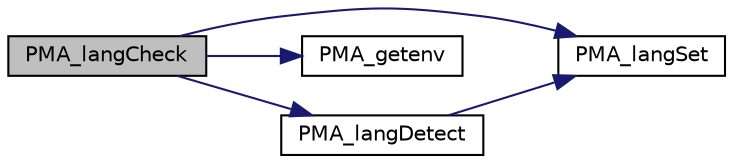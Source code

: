 digraph G
{
  edge [fontname="Helvetica",fontsize="10",labelfontname="Helvetica",labelfontsize="10"];
  node [fontname="Helvetica",fontsize="10",shape=record];
  rankdir="LR";
  Node1 [label="PMA_langCheck",height=0.2,width=0.4,color="black", fillcolor="grey75", style="filled" fontcolor="black"];
  Node1 -> Node2 [color="midnightblue",fontsize="10",style="solid",fontname="Helvetica"];
  Node2 [label="PMA_langSet",height=0.2,width=0.4,color="black", fillcolor="white", style="filled",URL="$select__lang_8lib_8php.html#a109ba02a19df6297df761c1afec4b488",tooltip="checks given lang and sets it if valid returns true on success, otherwise flase"];
  Node1 -> Node3 [color="midnightblue",fontsize="10",style="solid",fontname="Helvetica"];
  Node3 [label="PMA_getenv",height=0.2,width=0.4,color="black", fillcolor="white", style="filled",URL="$core_8lib_8php.html#af47a7345938ec406f740a61f7d1b182a",tooltip="trys to find the value for the given environment vriable name"];
  Node1 -> Node4 [color="midnightblue",fontsize="10",style="solid",fontname="Helvetica"];
  Node4 [label="PMA_langDetect",height=0.2,width=0.4,color="black", fillcolor="white", style="filled",URL="$select__lang_8lib_8php.html#af9f4e8dcc4386f8073de99faf25b779e",tooltip="Analyzes some PHP environment variables to find the most probable language that should be used..."];
  Node4 -> Node2 [color="midnightblue",fontsize="10",style="solid",fontname="Helvetica"];
}
